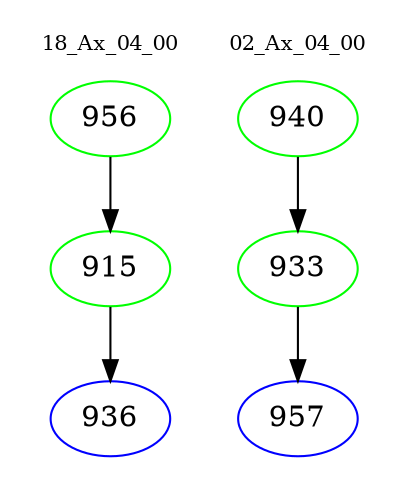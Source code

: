 digraph{
subgraph cluster_0 {
color = white
label = "18_Ax_04_00";
fontsize=10;
T0_956 [label="956", color="green"]
T0_956 -> T0_915 [color="black"]
T0_915 [label="915", color="green"]
T0_915 -> T0_936 [color="black"]
T0_936 [label="936", color="blue"]
}
subgraph cluster_1 {
color = white
label = "02_Ax_04_00";
fontsize=10;
T1_940 [label="940", color="green"]
T1_940 -> T1_933 [color="black"]
T1_933 [label="933", color="green"]
T1_933 -> T1_957 [color="black"]
T1_957 [label="957", color="blue"]
}
}

